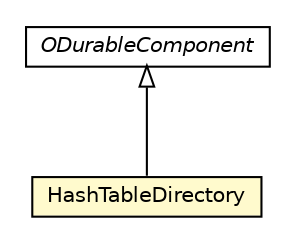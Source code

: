 #!/usr/local/bin/dot
#
# Class diagram 
# Generated by UMLGraph version R5_6-24-gf6e263 (http://www.umlgraph.org/)
#

digraph G {
	edge [fontname="Helvetica",fontsize=10,labelfontname="Helvetica",labelfontsize=10];
	node [fontname="Helvetica",fontsize=10,shape=plaintext];
	nodesep=0.25;
	ranksep=0.5;
	// com.orientechnologies.orient.core.storage.impl.local.paginated.base.ODurableComponent
	c1215942 [label=<<table title="com.orientechnologies.orient.core.storage.impl.local.paginated.base.ODurableComponent" border="0" cellborder="1" cellspacing="0" cellpadding="2" port="p" href="../../../../impl/local/paginated/base/ODurableComponent.html">
		<tr><td><table border="0" cellspacing="0" cellpadding="1">
<tr><td align="center" balign="center"><font face="Helvetica-Oblique"> ODurableComponent </font></td></tr>
		</table></td></tr>
		</table>>, URL="../../../../impl/local/paginated/base/ODurableComponent.html", fontname="Helvetica", fontcolor="black", fontsize=10.0];
	// com.orientechnologies.orient.core.storage.index.hashindex.local.v2.HashTableDirectory
	c1216050 [label=<<table title="com.orientechnologies.orient.core.storage.index.hashindex.local.v2.HashTableDirectory" border="0" cellborder="1" cellspacing="0" cellpadding="2" port="p" bgcolor="lemonChiffon" href="./HashTableDirectory.html">
		<tr><td><table border="0" cellspacing="0" cellpadding="1">
<tr><td align="center" balign="center"> HashTableDirectory </td></tr>
		</table></td></tr>
		</table>>, URL="./HashTableDirectory.html", fontname="Helvetica", fontcolor="black", fontsize=10.0];
	//com.orientechnologies.orient.core.storage.index.hashindex.local.v2.HashTableDirectory extends com.orientechnologies.orient.core.storage.impl.local.paginated.base.ODurableComponent
	c1215942:p -> c1216050:p [dir=back,arrowtail=empty];
}

